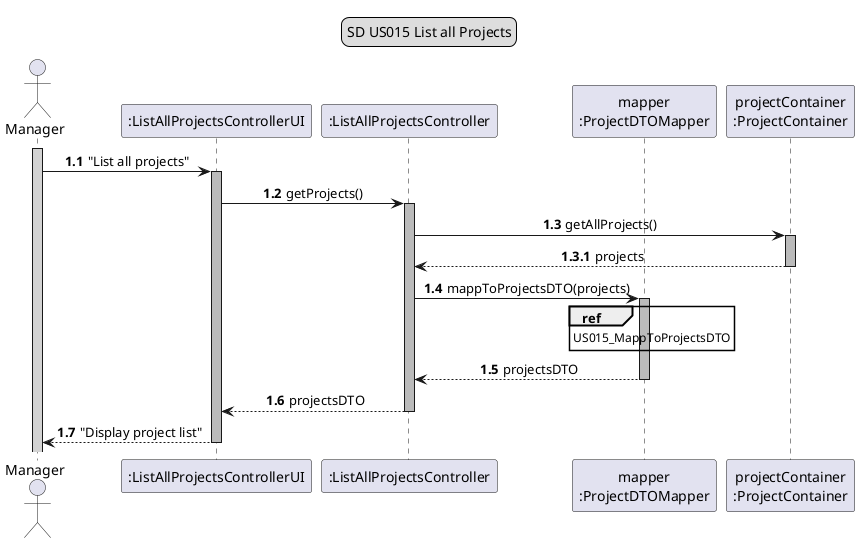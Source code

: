 @startuml

skinparam sequenceMessageAlign center

legend top
SD US015 List all Projects
end legend

autoactivate on
autonumber 1.1

actor Manager
activate Manager #lightgrey
participant ":ListAllProjectsControllerUI"
participant ":ListAllProjectsController"
participant "mapper\n:ProjectDTOMapper"
participant "projectContainer\n:ProjectContainer"

Manager -> ":ListAllProjectsControllerUI" #b: "List all projects"
":ListAllProjectsControllerUI" -> ":ListAllProjectsController" #b: getProjects()

'Get Projects'
":ListAllProjectsController" -> "projectContainer\n:ProjectContainer" #b: getAllProjects()

autonumber 1.3.1
"projectContainer\n:ProjectContainer" --> ":ListAllProjectsController" #b: projects

'ProjectDTO list building'
autonumber 1.4
":ListAllProjectsController" -> "mapper\n:ProjectDTOMapper" #b: mappToProjectsDTO(projects)
ref over "mapper\n:ProjectDTOMapper" : US015_MappToProjectsDTO
"mapper\n:ProjectDTOMapper" --> ":ListAllProjectsController" #b: projectsDTO

'Projects return
":ListAllProjectsController" --> ":ListAllProjectsControllerUI" #b: projectsDTO
":ListAllProjectsControllerUI" --> Manager #b: "Display project list"



@enduml